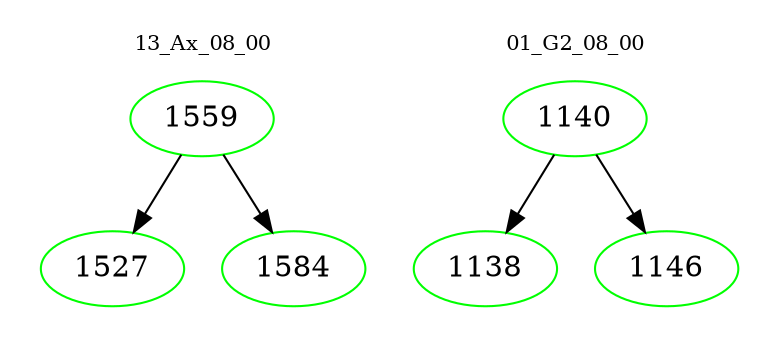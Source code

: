 digraph{
subgraph cluster_0 {
color = white
label = "13_Ax_08_00";
fontsize=10;
T0_1559 [label="1559", color="green"]
T0_1559 -> T0_1527 [color="black"]
T0_1527 [label="1527", color="green"]
T0_1559 -> T0_1584 [color="black"]
T0_1584 [label="1584", color="green"]
}
subgraph cluster_1 {
color = white
label = "01_G2_08_00";
fontsize=10;
T1_1140 [label="1140", color="green"]
T1_1140 -> T1_1138 [color="black"]
T1_1138 [label="1138", color="green"]
T1_1140 -> T1_1146 [color="black"]
T1_1146 [label="1146", color="green"]
}
}
